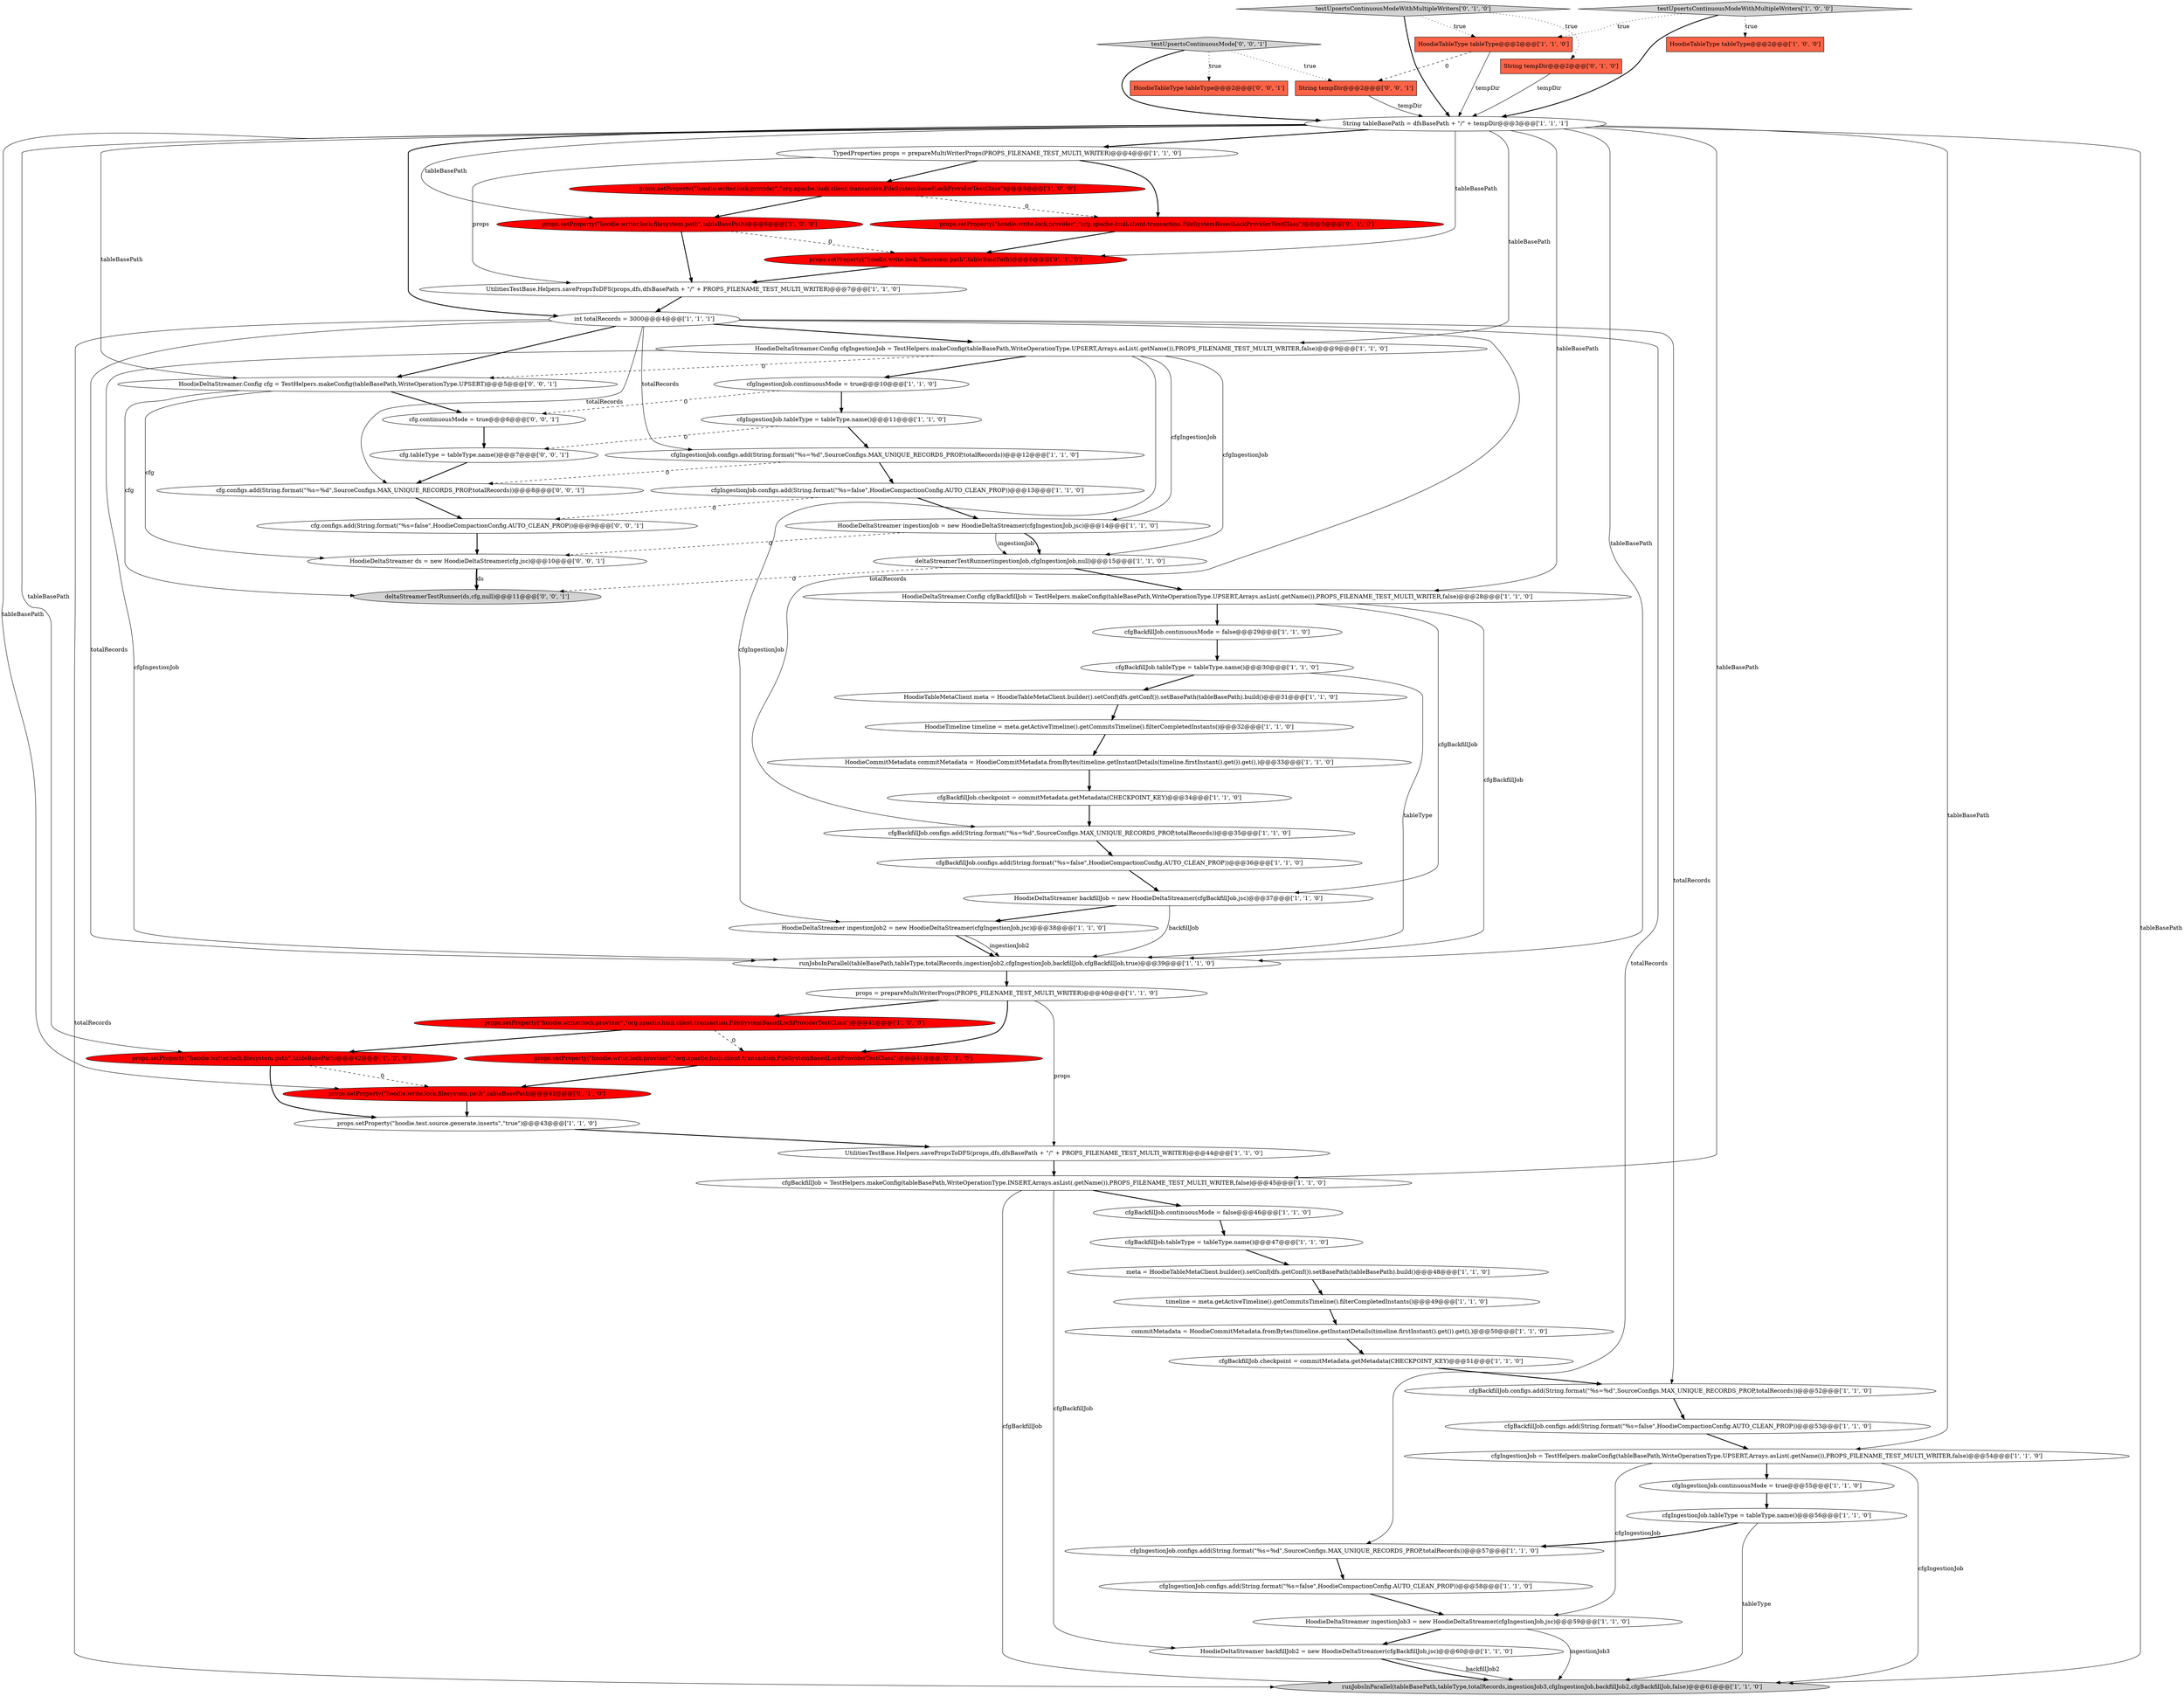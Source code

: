 digraph {
50 [style = filled, label = "props.setProperty(\"hoodie.write.lock.provider\",\"org.apache.hudi.client.transaction.FileSystemBasedLockProviderTestClass\")@@@5@@@['0', '1', '0']", fillcolor = red, shape = ellipse image = "AAA1AAABBB2BBB"];
34 [style = filled, label = "HoodieTimeline timeline = meta.getActiveTimeline().getCommitsTimeline().filterCompletedInstants()@@@32@@@['1', '1', '0']", fillcolor = white, shape = ellipse image = "AAA0AAABBB1BBB"];
44 [style = filled, label = "TypedProperties props = prepareMultiWriterProps(PROPS_FILENAME_TEST_MULTI_WRITER)@@@4@@@['1', '1', '0']", fillcolor = white, shape = ellipse image = "AAA0AAABBB1BBB"];
54 [style = filled, label = "props.setProperty(\"hoodie.write.lock.filesystem.path\",tableBasePath)@@@6@@@['0', '1', '0']", fillcolor = red, shape = ellipse image = "AAA1AAABBB2BBB"];
47 [style = filled, label = "cfgBackfillJob.configs.add(String.format(\"%s=%d\",SourceConfigs.MAX_UNIQUE_RECORDS_PROP,totalRecords))@@@35@@@['1', '1', '0']", fillcolor = white, shape = ellipse image = "AAA0AAABBB1BBB"];
65 [style = filled, label = "HoodieDeltaStreamer ds = new HoodieDeltaStreamer(cfg,jsc)@@@10@@@['0', '0', '1']", fillcolor = white, shape = ellipse image = "AAA0AAABBB3BBB"];
35 [style = filled, label = "props = prepareMultiWriterProps(PROPS_FILENAME_TEST_MULTI_WRITER)@@@40@@@['1', '1', '0']", fillcolor = white, shape = ellipse image = "AAA0AAABBB1BBB"];
57 [style = filled, label = "HoodieTableType tableType@@@2@@@['0', '0', '1']", fillcolor = tomato, shape = box image = "AAA0AAABBB3BBB"];
30 [style = filled, label = "timeline = meta.getActiveTimeline().getCommitsTimeline().filterCompletedInstants()@@@49@@@['1', '1', '0']", fillcolor = white, shape = ellipse image = "AAA0AAABBB1BBB"];
20 [style = filled, label = "cfgBackfillJob.configs.add(String.format(\"%s=%d\",SourceConfigs.MAX_UNIQUE_RECORDS_PROP,totalRecords))@@@52@@@['1', '1', '0']", fillcolor = white, shape = ellipse image = "AAA0AAABBB1BBB"];
55 [style = filled, label = "props.setProperty(\"hoodie.write.lock.provider\",\"org.apache.hudi.client.transaction.FileSystemBasedLockProviderTestClass\")@@@41@@@['0', '1', '0']", fillcolor = red, shape = ellipse image = "AAA1AAABBB2BBB"];
25 [style = filled, label = "cfgBackfillJob.configs.add(String.format(\"%s=false\",HoodieCompactionConfig.AUTO_CLEAN_PROP))@@@53@@@['1', '1', '0']", fillcolor = white, shape = ellipse image = "AAA0AAABBB1BBB"];
40 [style = filled, label = "commitMetadata = HoodieCommitMetadata.fromBytes(timeline.getInstantDetails(timeline.firstInstant().get()).get(),)@@@50@@@['1', '1', '0']", fillcolor = white, shape = ellipse image = "AAA0AAABBB1BBB"];
9 [style = filled, label = "runJobsInParallel(tableBasePath,tableType,totalRecords,ingestionJob3,cfgIngestionJob,backfillJob2,cfgBackfillJob,false)@@@61@@@['1', '1', '0']", fillcolor = lightgray, shape = ellipse image = "AAA0AAABBB1BBB"];
41 [style = filled, label = "cfgIngestionJob.continuousMode = true@@@55@@@['1', '1', '0']", fillcolor = white, shape = ellipse image = "AAA0AAABBB1BBB"];
46 [style = filled, label = "deltaStreamerTestRunner(ingestionJob,cfgIngestionJob,null)@@@15@@@['1', '1', '0']", fillcolor = white, shape = ellipse image = "AAA0AAABBB1BBB"];
64 [style = filled, label = "cfg.configs.add(String.format(\"%s=false\",HoodieCompactionConfig.AUTO_CLEAN_PROP))@@@9@@@['0', '0', '1']", fillcolor = white, shape = ellipse image = "AAA0AAABBB3BBB"];
39 [style = filled, label = "cfgIngestionJob.configs.add(String.format(\"%s=false\",HoodieCompactionConfig.AUTO_CLEAN_PROP))@@@58@@@['1', '1', '0']", fillcolor = white, shape = ellipse image = "AAA0AAABBB1BBB"];
18 [style = filled, label = "props.setProperty(\"hoodie.test.source.generate.inserts\",\"true\")@@@43@@@['1', '1', '0']", fillcolor = white, shape = ellipse image = "AAA0AAABBB1BBB"];
7 [style = filled, label = "props.setProperty(\"hoodie.writer.lock.filesystem.path\",tableBasePath)@@@42@@@['1', '0', '0']", fillcolor = red, shape = ellipse image = "AAA1AAABBB1BBB"];
2 [style = filled, label = "HoodieDeltaStreamer ingestionJob = new HoodieDeltaStreamer(cfgIngestionJob,jsc)@@@14@@@['1', '1', '0']", fillcolor = white, shape = ellipse image = "AAA0AAABBB1BBB"];
24 [style = filled, label = "props.setProperty(\"hoodie.writer.lock.provider\",\"org.apache.hudi.client.transaction.FileSystemBasedLockProviderTestClass\")@@@41@@@['1', '0', '0']", fillcolor = red, shape = ellipse image = "AAA1AAABBB1BBB"];
58 [style = filled, label = "String tempDir@@@2@@@['0', '0', '1']", fillcolor = tomato, shape = box image = "AAA0AAABBB3BBB"];
1 [style = filled, label = "cfgIngestionJob = TestHelpers.makeConfig(tableBasePath,WriteOperationType.UPSERT,Arrays.asList(.getName()),PROPS_FILENAME_TEST_MULTI_WRITER,false)@@@54@@@['1', '1', '0']", fillcolor = white, shape = ellipse image = "AAA0AAABBB1BBB"];
59 [style = filled, label = "cfg.continuousMode = true@@@6@@@['0', '0', '1']", fillcolor = white, shape = ellipse image = "AAA0AAABBB3BBB"];
62 [style = filled, label = "testUpsertsContinuousMode['0', '0', '1']", fillcolor = lightgray, shape = diamond image = "AAA0AAABBB3BBB"];
14 [style = filled, label = "UtilitiesTestBase.Helpers.savePropsToDFS(props,dfs,dfsBasePath + \"/\" + PROPS_FILENAME_TEST_MULTI_WRITER)@@@7@@@['1', '1', '0']", fillcolor = white, shape = ellipse image = "AAA0AAABBB1BBB"];
23 [style = filled, label = "HoodieDeltaStreamer ingestionJob2 = new HoodieDeltaStreamer(cfgIngestionJob,jsc)@@@38@@@['1', '1', '0']", fillcolor = white, shape = ellipse image = "AAA0AAABBB1BBB"];
37 [style = filled, label = "HoodieTableType tableType@@@2@@@['1', '1', '0']", fillcolor = tomato, shape = box image = "AAA0AAABBB1BBB"];
49 [style = filled, label = "String tableBasePath = dfsBasePath + \"/\" + tempDir@@@3@@@['1', '1', '1']", fillcolor = white, shape = ellipse image = "AAA0AAABBB1BBB"];
36 [style = filled, label = "cfgBackfillJob.continuousMode = false@@@29@@@['1', '1', '0']", fillcolor = white, shape = ellipse image = "AAA0AAABBB1BBB"];
33 [style = filled, label = "meta = HoodieTableMetaClient.builder().setConf(dfs.getConf()).setBasePath(tableBasePath).build()@@@48@@@['1', '1', '0']", fillcolor = white, shape = ellipse image = "AAA0AAABBB1BBB"];
56 [style = filled, label = "cfg.configs.add(String.format(\"%s=%d\",SourceConfigs.MAX_UNIQUE_RECORDS_PROP,totalRecords))@@@8@@@['0', '0', '1']", fillcolor = white, shape = ellipse image = "AAA0AAABBB3BBB"];
51 [style = filled, label = "String tempDir@@@2@@@['0', '1', '0']", fillcolor = tomato, shape = box image = "AAA0AAABBB2BBB"];
11 [style = filled, label = "HoodieDeltaStreamer backfillJob2 = new HoodieDeltaStreamer(cfgBackfillJob,jsc)@@@60@@@['1', '1', '0']", fillcolor = white, shape = ellipse image = "AAA0AAABBB1BBB"];
8 [style = filled, label = "props.setProperty(\"hoodie.writer.lock.provider\",\"org.apache.hudi.client.transaction.FileSystemBasedLockProviderTestClass\")@@@5@@@['1', '0', '0']", fillcolor = red, shape = ellipse image = "AAA1AAABBB1BBB"];
28 [style = filled, label = "runJobsInParallel(tableBasePath,tableType,totalRecords,ingestionJob2,cfgIngestionJob,backfillJob,cfgBackfillJob,true)@@@39@@@['1', '1', '0']", fillcolor = white, shape = ellipse image = "AAA0AAABBB1BBB"];
42 [style = filled, label = "HoodieDeltaStreamer backfillJob = new HoodieDeltaStreamer(cfgBackfillJob,jsc)@@@37@@@['1', '1', '0']", fillcolor = white, shape = ellipse image = "AAA0AAABBB1BBB"];
22 [style = filled, label = "HoodieDeltaStreamer.Config cfgIngestionJob = TestHelpers.makeConfig(tableBasePath,WriteOperationType.UPSERT,Arrays.asList(.getName()),PROPS_FILENAME_TEST_MULTI_WRITER,false)@@@9@@@['1', '1', '0']", fillcolor = white, shape = ellipse image = "AAA0AAABBB1BBB"];
32 [style = filled, label = "cfgBackfillJob.configs.add(String.format(\"%s=false\",HoodieCompactionConfig.AUTO_CLEAN_PROP))@@@36@@@['1', '1', '0']", fillcolor = white, shape = ellipse image = "AAA0AAABBB1BBB"];
17 [style = filled, label = "UtilitiesTestBase.Helpers.savePropsToDFS(props,dfs,dfsBasePath + \"/\" + PROPS_FILENAME_TEST_MULTI_WRITER)@@@44@@@['1', '1', '0']", fillcolor = white, shape = ellipse image = "AAA0AAABBB1BBB"];
10 [style = filled, label = "cfgIngestionJob.continuousMode = true@@@10@@@['1', '1', '0']", fillcolor = white, shape = ellipse image = "AAA0AAABBB1BBB"];
4 [style = filled, label = "cfgBackfillJob.checkpoint = commitMetadata.getMetadata(CHECKPOINT_KEY)@@@34@@@['1', '1', '0']", fillcolor = white, shape = ellipse image = "AAA0AAABBB1BBB"];
15 [style = filled, label = "HoodieTableMetaClient meta = HoodieTableMetaClient.builder().setConf(dfs.getConf()).setBasePath(tableBasePath).build()@@@31@@@['1', '1', '0']", fillcolor = white, shape = ellipse image = "AAA0AAABBB1BBB"];
16 [style = filled, label = "cfgBackfillJob.checkpoint = commitMetadata.getMetadata(CHECKPOINT_KEY)@@@51@@@['1', '1', '0']", fillcolor = white, shape = ellipse image = "AAA0AAABBB1BBB"];
19 [style = filled, label = "cfgIngestionJob.configs.add(String.format(\"%s=false\",HoodieCompactionConfig.AUTO_CLEAN_PROP))@@@13@@@['1', '1', '0']", fillcolor = white, shape = ellipse image = "AAA0AAABBB1BBB"];
52 [style = filled, label = "testUpsertsContinuousModeWithMultipleWriters['0', '1', '0']", fillcolor = lightgray, shape = diamond image = "AAA0AAABBB2BBB"];
5 [style = filled, label = "cfgIngestionJob.tableType = tableType.name()@@@56@@@['1', '1', '0']", fillcolor = white, shape = ellipse image = "AAA0AAABBB1BBB"];
60 [style = filled, label = "deltaStreamerTestRunner(ds,cfg,null)@@@11@@@['0', '0', '1']", fillcolor = lightgray, shape = ellipse image = "AAA0AAABBB3BBB"];
21 [style = filled, label = "HoodieTableType tableType@@@2@@@['1', '0', '0']", fillcolor = tomato, shape = box image = "AAA0AAABBB1BBB"];
29 [style = filled, label = "cfgBackfillJob.continuousMode = false@@@46@@@['1', '1', '0']", fillcolor = white, shape = ellipse image = "AAA0AAABBB1BBB"];
0 [style = filled, label = "props.setProperty(\"hoodie.writer.lock.filesystem.path\",tableBasePath)@@@6@@@['1', '0', '0']", fillcolor = red, shape = ellipse image = "AAA1AAABBB1BBB"];
26 [style = filled, label = "HoodieDeltaStreamer.Config cfgBackfillJob = TestHelpers.makeConfig(tableBasePath,WriteOperationType.UPSERT,Arrays.asList(.getName()),PROPS_FILENAME_TEST_MULTI_WRITER,false)@@@28@@@['1', '1', '0']", fillcolor = white, shape = ellipse image = "AAA0AAABBB1BBB"];
48 [style = filled, label = "testUpsertsContinuousModeWithMultipleWriters['1', '0', '0']", fillcolor = lightgray, shape = diamond image = "AAA0AAABBB1BBB"];
27 [style = filled, label = "HoodieCommitMetadata commitMetadata = HoodieCommitMetadata.fromBytes(timeline.getInstantDetails(timeline.firstInstant().get()).get(),)@@@33@@@['1', '1', '0']", fillcolor = white, shape = ellipse image = "AAA0AAABBB1BBB"];
45 [style = filled, label = "cfgIngestionJob.configs.add(String.format(\"%s=%d\",SourceConfigs.MAX_UNIQUE_RECORDS_PROP,totalRecords))@@@12@@@['1', '1', '0']", fillcolor = white, shape = ellipse image = "AAA0AAABBB1BBB"];
63 [style = filled, label = "HoodieDeltaStreamer.Config cfg = TestHelpers.makeConfig(tableBasePath,WriteOperationType.UPSERT)@@@5@@@['0', '0', '1']", fillcolor = white, shape = ellipse image = "AAA0AAABBB3BBB"];
12 [style = filled, label = "cfgIngestionJob.tableType = tableType.name()@@@11@@@['1', '1', '0']", fillcolor = white, shape = ellipse image = "AAA0AAABBB1BBB"];
53 [style = filled, label = "props.setProperty(\"hoodie.write.lock.filesystem.path\",tableBasePath)@@@42@@@['0', '1', '0']", fillcolor = red, shape = ellipse image = "AAA1AAABBB2BBB"];
43 [style = filled, label = "cfgBackfillJob = TestHelpers.makeConfig(tableBasePath,WriteOperationType.INSERT,Arrays.asList(.getName()),PROPS_FILENAME_TEST_MULTI_WRITER,false)@@@45@@@['1', '1', '0']", fillcolor = white, shape = ellipse image = "AAA0AAABBB1BBB"];
31 [style = filled, label = "int totalRecords = 3000@@@4@@@['1', '1', '1']", fillcolor = white, shape = ellipse image = "AAA0AAABBB1BBB"];
13 [style = filled, label = "cfgBackfillJob.tableType = tableType.name()@@@47@@@['1', '1', '0']", fillcolor = white, shape = ellipse image = "AAA0AAABBB1BBB"];
3 [style = filled, label = "cfgBackfillJob.tableType = tableType.name()@@@30@@@['1', '1', '0']", fillcolor = white, shape = ellipse image = "AAA0AAABBB1BBB"];
6 [style = filled, label = "HoodieDeltaStreamer ingestionJob3 = new HoodieDeltaStreamer(cfgIngestionJob,jsc)@@@59@@@['1', '1', '0']", fillcolor = white, shape = ellipse image = "AAA0AAABBB1BBB"];
61 [style = filled, label = "cfg.tableType = tableType.name()@@@7@@@['0', '0', '1']", fillcolor = white, shape = ellipse image = "AAA0AAABBB3BBB"];
38 [style = filled, label = "cfgIngestionJob.configs.add(String.format(\"%s=%d\",SourceConfigs.MAX_UNIQUE_RECORDS_PROP,totalRecords))@@@57@@@['1', '1', '0']", fillcolor = white, shape = ellipse image = "AAA0AAABBB1BBB"];
42->23 [style = bold, label=""];
65->60 [style = bold, label=""];
45->56 [style = dashed, label="0"];
25->1 [style = bold, label=""];
12->45 [style = bold, label=""];
44->8 [style = bold, label=""];
49->0 [style = solid, label="tableBasePath"];
61->56 [style = bold, label=""];
49->28 [style = solid, label="tableBasePath"];
35->55 [style = bold, label=""];
56->64 [style = bold, label=""];
22->46 [style = solid, label="cfgIngestionJob"];
62->57 [style = dotted, label="true"];
39->6 [style = bold, label=""];
52->37 [style = dotted, label="true"];
22->23 [style = solid, label="cfgIngestionJob"];
42->28 [style = solid, label="backfillJob"];
52->51 [style = dotted, label="true"];
1->6 [style = solid, label="cfgIngestionJob"];
11->9 [style = bold, label=""];
5->38 [style = bold, label=""];
38->39 [style = bold, label=""];
19->64 [style = dashed, label="0"];
59->61 [style = bold, label=""];
8->0 [style = bold, label=""];
23->28 [style = bold, label=""];
0->14 [style = bold, label=""];
40->16 [style = bold, label=""];
35->17 [style = solid, label="props"];
10->12 [style = bold, label=""];
49->7 [style = solid, label="tableBasePath"];
6->11 [style = bold, label=""];
62->49 [style = bold, label=""];
6->9 [style = solid, label="ingestionJob3"];
31->45 [style = solid, label="totalRecords"];
30->40 [style = bold, label=""];
43->29 [style = bold, label=""];
50->54 [style = bold, label=""];
48->21 [style = dotted, label="true"];
49->9 [style = solid, label="tableBasePath"];
31->56 [style = solid, label="totalRecords"];
63->60 [style = solid, label="cfg"];
48->49 [style = bold, label=""];
1->41 [style = bold, label=""];
15->34 [style = bold, label=""];
44->50 [style = bold, label=""];
19->2 [style = bold, label=""];
26->42 [style = solid, label="cfgBackfillJob"];
0->54 [style = dashed, label="0"];
24->55 [style = dashed, label="0"];
26->28 [style = solid, label="cfgBackfillJob"];
20->25 [style = bold, label=""];
62->58 [style = dotted, label="true"];
11->9 [style = solid, label="backfillJob2"];
28->35 [style = bold, label=""];
31->47 [style = solid, label="totalRecords"];
8->50 [style = dashed, label="0"];
31->38 [style = solid, label="totalRecords"];
65->60 [style = solid, label="ds"];
49->31 [style = bold, label=""];
23->28 [style = solid, label="ingestionJob2"];
22->28 [style = solid, label="cfgIngestionJob"];
33->30 [style = bold, label=""];
3->28 [style = solid, label="tableType"];
4->47 [style = bold, label=""];
32->42 [style = bold, label=""];
24->7 [style = bold, label=""];
16->20 [style = bold, label=""];
22->2 [style = solid, label="cfgIngestionJob"];
63->59 [style = bold, label=""];
49->44 [style = bold, label=""];
63->65 [style = solid, label="cfg"];
5->9 [style = solid, label="tableType"];
44->14 [style = solid, label="props"];
37->58 [style = dashed, label="0"];
51->49 [style = solid, label="tempDir"];
31->63 [style = bold, label=""];
35->24 [style = bold, label=""];
29->13 [style = bold, label=""];
49->26 [style = solid, label="tableBasePath"];
17->43 [style = bold, label=""];
49->1 [style = solid, label="tableBasePath"];
49->54 [style = solid, label="tableBasePath"];
47->32 [style = bold, label=""];
2->46 [style = solid, label="ingestionJob"];
31->28 [style = solid, label="totalRecords"];
64->65 [style = bold, label=""];
14->31 [style = bold, label=""];
7->53 [style = dashed, label="0"];
22->10 [style = bold, label=""];
7->18 [style = bold, label=""];
10->59 [style = dashed, label="0"];
37->49 [style = solid, label="tempDir"];
43->9 [style = solid, label="cfgBackfillJob"];
34->27 [style = bold, label=""];
54->14 [style = bold, label=""];
48->37 [style = dotted, label="true"];
43->11 [style = solid, label="cfgBackfillJob"];
49->43 [style = solid, label="tableBasePath"];
2->46 [style = bold, label=""];
31->20 [style = solid, label="totalRecords"];
31->22 [style = bold, label=""];
46->60 [style = dashed, label="0"];
52->49 [style = bold, label=""];
53->18 [style = bold, label=""];
49->63 [style = solid, label="tableBasePath"];
26->36 [style = bold, label=""];
18->17 [style = bold, label=""];
3->15 [style = bold, label=""];
49->22 [style = solid, label="tableBasePath"];
49->53 [style = solid, label="tableBasePath"];
22->63 [style = dashed, label="0"];
31->9 [style = solid, label="totalRecords"];
27->4 [style = bold, label=""];
46->26 [style = bold, label=""];
58->49 [style = solid, label="tempDir"];
45->19 [style = bold, label=""];
12->61 [style = dashed, label="0"];
55->53 [style = bold, label=""];
2->65 [style = dashed, label="0"];
13->33 [style = bold, label=""];
1->9 [style = solid, label="cfgIngestionJob"];
41->5 [style = bold, label=""];
36->3 [style = bold, label=""];
}

